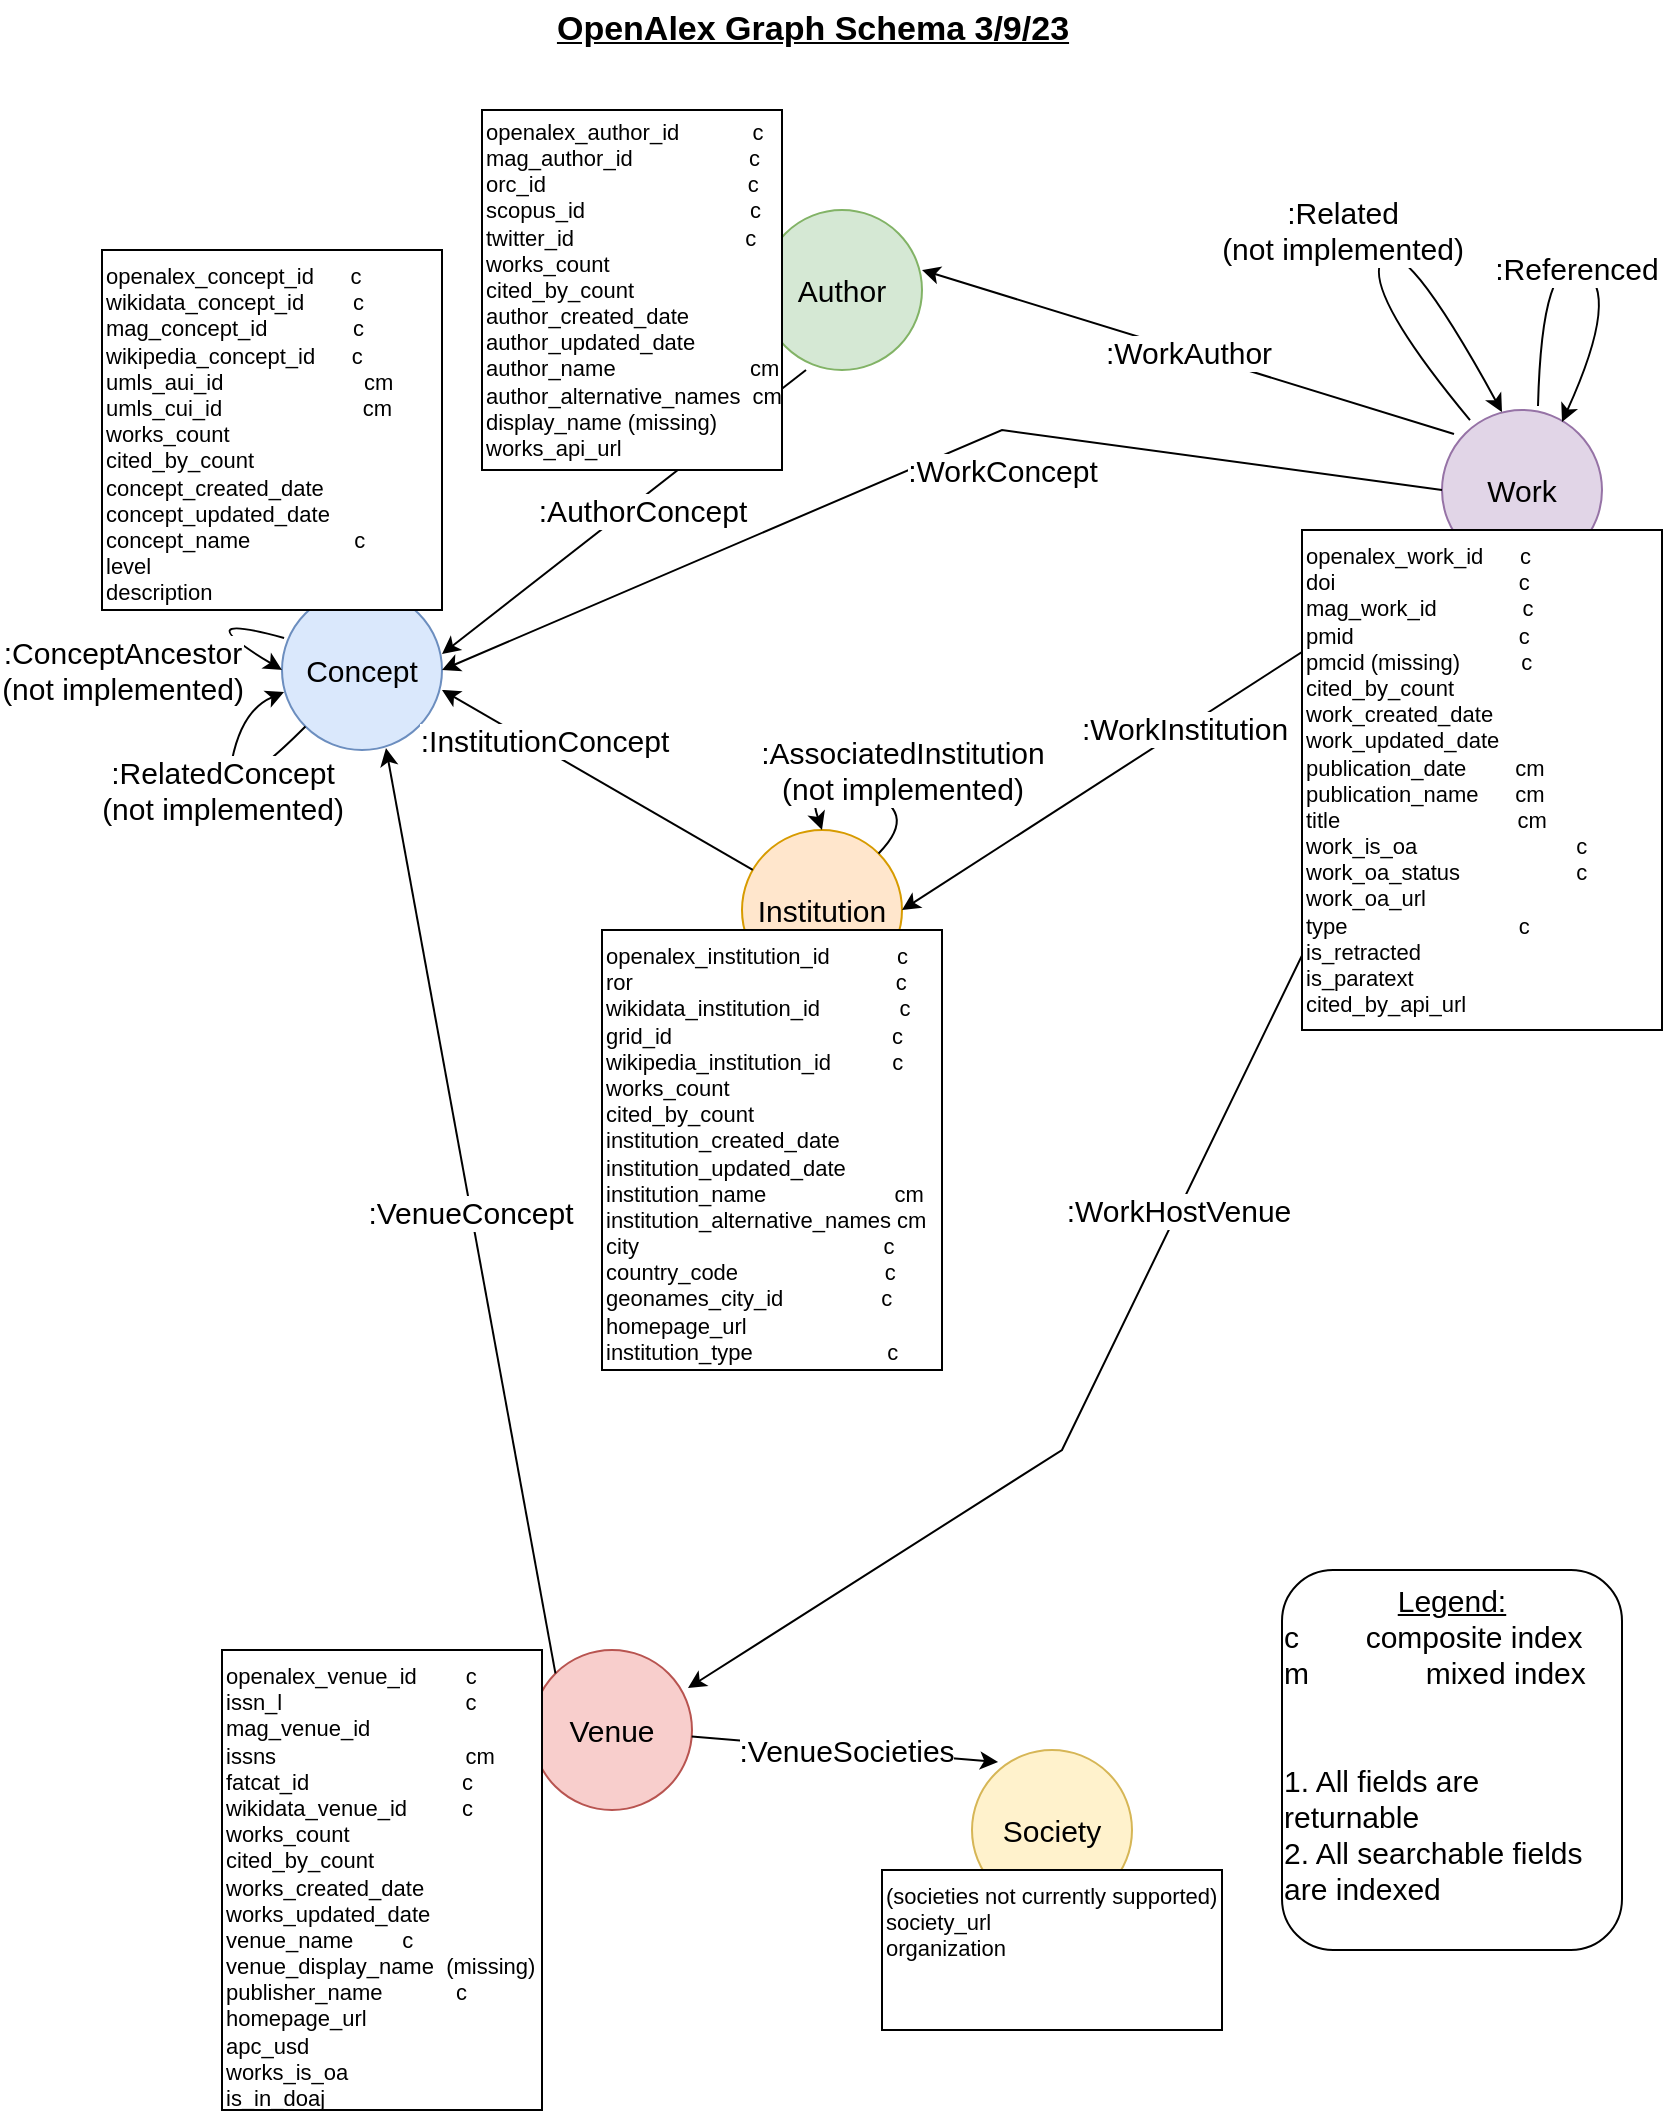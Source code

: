 <mxfile version="21.3.2" type="device">
  <diagram id="hYBQ7G32WPA3d8-V0ymF" name="Page-1">
    <mxGraphModel dx="932" dy="800" grid="1" gridSize="10" guides="1" tooltips="1" connect="1" arrows="1" fold="1" page="1" pageScale="1" pageWidth="850" pageHeight="1100" math="0" shadow="0">
      <root>
        <mxCell id="0" />
        <mxCell id="1" parent="0" />
        <mxCell id="spilQi4P8pxM-EPze6Mc-1" value="Author" style="ellipse;whiteSpace=wrap;html=1;aspect=fixed;fontSize=15;fillColor=#d5e8d4;strokeColor=#82b366;" parent="1" vertex="1">
          <mxGeometry x="390" y="120" width="80" height="80" as="geometry" />
        </mxCell>
        <mxCell id="spilQi4P8pxM-EPze6Mc-2" value="Work" style="ellipse;whiteSpace=wrap;html=1;aspect=fixed;fontSize=15;fillColor=#e1d5e7;strokeColor=#9673a6;" parent="1" vertex="1">
          <mxGeometry x="730" y="220" width="80" height="80" as="geometry" />
        </mxCell>
        <mxCell id="spilQi4P8pxM-EPze6Mc-3" value="Concept" style="ellipse;whiteSpace=wrap;html=1;aspect=fixed;fontSize=15;fillColor=#dae8fc;strokeColor=#6c8ebf;" parent="1" vertex="1">
          <mxGeometry x="150" y="310" width="80" height="80" as="geometry" />
        </mxCell>
        <mxCell id="spilQi4P8pxM-EPze6Mc-4" value="Venue" style="ellipse;whiteSpace=wrap;html=1;aspect=fixed;fontSize=15;fillColor=#f8cecc;strokeColor=#b85450;" parent="1" vertex="1">
          <mxGeometry x="275" y="840" width="80" height="80" as="geometry" />
        </mxCell>
        <mxCell id="spilQi4P8pxM-EPze6Mc-5" value="Institution" style="ellipse;whiteSpace=wrap;html=1;aspect=fixed;fontSize=15;fillColor=#ffe6cc;strokeColor=#d79b00;" parent="1" vertex="1">
          <mxGeometry x="380" y="430" width="80" height="80" as="geometry" />
        </mxCell>
        <mxCell id="spilQi4P8pxM-EPze6Mc-6" value=":AuthorConcept" style="endArrow=classic;html=1;rounded=0;fontSize=15;exitX=0.275;exitY=1;exitDx=0;exitDy=0;exitPerimeter=0;entryX=1;entryY=0.4;entryDx=0;entryDy=0;entryPerimeter=0;" parent="1" source="spilQi4P8pxM-EPze6Mc-1" target="spilQi4P8pxM-EPze6Mc-3" edge="1">
          <mxGeometry x="-0.067" y="5" width="50" height="50" relative="1" as="geometry">
            <mxPoint x="260" y="170" as="sourcePoint" />
            <mxPoint x="310" y="120" as="targetPoint" />
            <mxPoint as="offset" />
          </mxGeometry>
        </mxCell>
        <mxCell id="spilQi4P8pxM-EPze6Mc-8" value=":InstitutionConcept" style="endArrow=classic;html=1;rounded=0;fontSize=15;entryX=1;entryY=0.625;entryDx=0;entryDy=0;entryPerimeter=0;" parent="1" source="spilQi4P8pxM-EPze6Mc-5" target="spilQi4P8pxM-EPze6Mc-3" edge="1">
          <mxGeometry x="0.362" y="-4" width="50" height="50" relative="1" as="geometry">
            <mxPoint x="410" y="385" as="sourcePoint" />
            <mxPoint x="460" y="295" as="targetPoint" />
            <mxPoint as="offset" />
          </mxGeometry>
        </mxCell>
        <mxCell id="spilQi4P8pxM-EPze6Mc-9" value=":ConceptAncestor&lt;br&gt;(not implemented)" style="curved=1;endArrow=classic;html=1;rounded=0;fontSize=15;entryX=0;entryY=0.5;entryDx=0;entryDy=0;exitX=0.013;exitY=0.3;exitDx=0;exitDy=0;exitPerimeter=0;" parent="1" source="spilQi4P8pxM-EPze6Mc-3" target="spilQi4P8pxM-EPze6Mc-3" edge="1">
          <mxGeometry x="-0.048" y="-42" width="50" height="50" relative="1" as="geometry">
            <mxPoint x="160" y="320" as="sourcePoint" />
            <mxPoint x="140" y="210" as="targetPoint" />
            <Array as="points">
              <mxPoint x="100" y="320" />
            </Array>
            <mxPoint x="-8" y="-6" as="offset" />
          </mxGeometry>
        </mxCell>
        <mxCell id="spilQi4P8pxM-EPze6Mc-10" value=":RelatedConcept&lt;br&gt;(not implemented)" style="curved=1;endArrow=classic;html=1;rounded=0;fontSize=15;exitX=0;exitY=1;exitDx=0;exitDy=0;entryX=0.013;entryY=0.638;entryDx=0;entryDy=0;entryPerimeter=0;" parent="1" source="spilQi4P8pxM-EPze6Mc-3" target="spilQi4P8pxM-EPze6Mc-3" edge="1">
          <mxGeometry x="0.039" y="2" width="50" height="50" relative="1" as="geometry">
            <mxPoint x="10" y="440" as="sourcePoint" />
            <mxPoint x="60" y="390" as="targetPoint" />
            <Array as="points">
              <mxPoint x="120" y="420" />
              <mxPoint x="130" y="370" />
            </Array>
            <mxPoint as="offset" />
          </mxGeometry>
        </mxCell>
        <mxCell id="spilQi4P8pxM-EPze6Mc-12" value=":AssociatedInstitution&lt;br&gt;(not implemented)" style="curved=1;endArrow=classic;html=1;rounded=0;fontSize=15;entryX=0.5;entryY=0;entryDx=0;entryDy=0;exitX=1;exitY=0;exitDx=0;exitDy=0;" parent="1" source="spilQi4P8pxM-EPze6Mc-5" target="spilQi4P8pxM-EPze6Mc-5" edge="1">
          <mxGeometry x="-0.252" y="-16" width="50" height="50" relative="1" as="geometry">
            <mxPoint x="340" y="360" as="sourcePoint" />
            <mxPoint x="365" y="435" as="targetPoint" />
            <Array as="points">
              <mxPoint x="470" y="420" />
              <mxPoint x="410" y="400" />
            </Array>
            <mxPoint as="offset" />
          </mxGeometry>
        </mxCell>
        <mxCell id="spilQi4P8pxM-EPze6Mc-13" value="Society" style="ellipse;whiteSpace=wrap;html=1;aspect=fixed;fontSize=15;fillColor=#fff2cc;strokeColor=#d6b656;" parent="1" vertex="1">
          <mxGeometry x="495" y="890" width="80" height="80" as="geometry" />
        </mxCell>
        <mxCell id="spilQi4P8pxM-EPze6Mc-14" value=":VenueConcept" style="endArrow=classic;html=1;rounded=0;fontSize=15;exitX=0;exitY=0;exitDx=0;exitDy=0;entryX=0.65;entryY=0.988;entryDx=0;entryDy=0;entryPerimeter=0;" parent="1" source="spilQi4P8pxM-EPze6Mc-4" target="spilQi4P8pxM-EPze6Mc-3" edge="1">
          <mxGeometry width="50" height="50" relative="1" as="geometry">
            <mxPoint x="400" y="420" as="sourcePoint" />
            <mxPoint x="450" y="370" as="targetPoint" />
          </mxGeometry>
        </mxCell>
        <mxCell id="spilQi4P8pxM-EPze6Mc-15" value=":VenueSocieties" style="endArrow=classic;html=1;rounded=0;fontSize=15;entryX=0.163;entryY=0.075;entryDx=0;entryDy=0;entryPerimeter=0;" parent="1" source="spilQi4P8pxM-EPze6Mc-4" target="spilQi4P8pxM-EPze6Mc-13" edge="1">
          <mxGeometry width="50" height="50" relative="1" as="geometry">
            <mxPoint x="495" y="825" as="sourcePoint" />
            <mxPoint x="545" y="775" as="targetPoint" />
          </mxGeometry>
        </mxCell>
        <mxCell id="spilQi4P8pxM-EPze6Mc-19" value=":WorkAuthor" style="endArrow=classic;html=1;rounded=0;fontSize=15;exitX=0.075;exitY=0.15;exitDx=0;exitDy=0;exitPerimeter=0;entryX=1;entryY=0.375;entryDx=0;entryDy=0;entryPerimeter=0;" parent="1" source="spilQi4P8pxM-EPze6Mc-2" target="spilQi4P8pxM-EPze6Mc-1" edge="1">
          <mxGeometry width="50" height="50" relative="1" as="geometry">
            <mxPoint x="560" y="220" as="sourcePoint" />
            <mxPoint x="610" y="170" as="targetPoint" />
          </mxGeometry>
        </mxCell>
        <mxCell id="spilQi4P8pxM-EPze6Mc-21" value=":WorkConcept" style="endArrow=classic;html=1;rounded=0;fontSize=15;exitX=0;exitY=0.5;exitDx=0;exitDy=0;entryX=1;entryY=0.5;entryDx=0;entryDy=0;" parent="1" source="spilQi4P8pxM-EPze6Mc-2" target="spilQi4P8pxM-EPze6Mc-3" edge="1">
          <mxGeometry x="-0.127" y="18" width="50" height="50" relative="1" as="geometry">
            <mxPoint x="480" y="300" as="sourcePoint" />
            <mxPoint x="530" y="250" as="targetPoint" />
            <Array as="points">
              <mxPoint x="510" y="230" />
            </Array>
            <mxPoint as="offset" />
          </mxGeometry>
        </mxCell>
        <mxCell id="spilQi4P8pxM-EPze6Mc-24" value="openalex_author_id &amp;nbsp; &amp;nbsp; &amp;nbsp; &amp;nbsp; &amp;nbsp; &amp;nbsp;c&lt;br&gt;mag_author_id &amp;nbsp; &amp;nbsp; &amp;nbsp; &amp;nbsp; &amp;nbsp; &amp;nbsp; &amp;nbsp; &amp;nbsp; &amp;nbsp; c&lt;br&gt;orc_id &amp;nbsp; &amp;nbsp; &amp;nbsp; &amp;nbsp; &amp;nbsp; &amp;nbsp; &amp;nbsp; &amp;nbsp; &amp;nbsp; &amp;nbsp; &amp;nbsp; &amp;nbsp; &amp;nbsp; &amp;nbsp; &amp;nbsp; &amp;nbsp; c&lt;br&gt;scopus_id &amp;nbsp; &amp;nbsp; &amp;nbsp; &amp;nbsp; &amp;nbsp; &amp;nbsp; &amp;nbsp; &amp;nbsp; &amp;nbsp; &amp;nbsp; &amp;nbsp; &amp;nbsp; &amp;nbsp; c&amp;nbsp;&lt;br&gt;twitter_id &amp;nbsp; &amp;nbsp; &amp;nbsp; &amp;nbsp; &amp;nbsp; &amp;nbsp; &amp;nbsp; &amp;nbsp; &amp;nbsp; &amp;nbsp; &amp;nbsp; &amp;nbsp; &amp;nbsp; &amp;nbsp;c&lt;br&gt;works_count&lt;br&gt;cited_by_count&lt;br&gt;author_created_date&lt;br&gt;author_updated_date&lt;br&gt;author_name &amp;nbsp; &amp;nbsp; &amp;nbsp; &amp;nbsp; &amp;nbsp; &amp;nbsp; &amp;nbsp; &amp;nbsp; &amp;nbsp; &amp;nbsp; &amp;nbsp;cm&lt;br&gt;author_alternative_names &amp;nbsp;cm&lt;br&gt;display_name (missing)&lt;br&gt;works_api_url" style="whiteSpace=wrap;html=1;fontSize=11;align=left;verticalAlign=middle;labelPosition=center;verticalLabelPosition=middle;" parent="1" vertex="1">
          <mxGeometry x="250" y="70" width="150" height="180" as="geometry" />
        </mxCell>
        <mxCell id="spilQi4P8pxM-EPze6Mc-25" value="openalex_concept_id &amp;nbsp; &amp;nbsp; &amp;nbsp;c&lt;br&gt;wikidata_concept_id &amp;nbsp; &amp;nbsp; &amp;nbsp; &amp;nbsp;c&lt;br&gt;mag_concept_id &amp;nbsp; &amp;nbsp; &amp;nbsp; &amp;nbsp; &amp;nbsp; &amp;nbsp; &amp;nbsp;c&lt;br&gt;wikipedia_concept_id &amp;nbsp; &amp;nbsp; &amp;nbsp;c&lt;br&gt;umls_aui_id &amp;nbsp; &amp;nbsp; &amp;nbsp; &amp;nbsp; &amp;nbsp; &amp;nbsp; &amp;nbsp; &amp;nbsp; &amp;nbsp; &amp;nbsp; &amp;nbsp; cm&lt;br&gt;umls_cui_id &amp;nbsp; &amp;nbsp; &amp;nbsp; &amp;nbsp; &amp;nbsp; &amp;nbsp; &amp;nbsp; &amp;nbsp; &amp;nbsp; &amp;nbsp; &amp;nbsp; cm&lt;br&gt;works_count&lt;br&gt;cited_by_count&lt;br&gt;concept_created_date&lt;br&gt;concept_updated_date&lt;br&gt;concept_name &amp;nbsp; &amp;nbsp; &amp;nbsp; &amp;nbsp; &amp;nbsp; &amp;nbsp; &amp;nbsp; &amp;nbsp; c&lt;br&gt;level&lt;br&gt;description" style="whiteSpace=wrap;html=1;fontSize=11;align=left;verticalAlign=top;" parent="1" vertex="1">
          <mxGeometry x="60" y="140" width="170" height="180" as="geometry" />
        </mxCell>
        <mxCell id="spilQi4P8pxM-EPze6Mc-26" value="openalex_institution_id &amp;nbsp; &amp;nbsp; &amp;nbsp; &amp;nbsp; &amp;nbsp; c&lt;br&gt;ror &amp;nbsp; &amp;nbsp; &amp;nbsp; &amp;nbsp; &amp;nbsp; &amp;nbsp; &amp;nbsp; &amp;nbsp; &amp;nbsp; &amp;nbsp; &amp;nbsp; &amp;nbsp; &amp;nbsp; &amp;nbsp; &amp;nbsp; &amp;nbsp; &amp;nbsp; &amp;nbsp; &amp;nbsp; &amp;nbsp; &amp;nbsp; c&lt;br&gt;wikidata_institution_id &amp;nbsp; &amp;nbsp; &amp;nbsp; &amp;nbsp; &amp;nbsp; &amp;nbsp; c&lt;br&gt;grid_id &amp;nbsp; &amp;nbsp; &amp;nbsp; &amp;nbsp; &amp;nbsp; &amp;nbsp; &amp;nbsp; &amp;nbsp; &amp;nbsp; &amp;nbsp; &amp;nbsp; &amp;nbsp; &amp;nbsp; &amp;nbsp; &amp;nbsp; &amp;nbsp; &amp;nbsp; &amp;nbsp;c&lt;br&gt;wikipedia_institution_id &amp;nbsp; &amp;nbsp; &amp;nbsp; &amp;nbsp; &amp;nbsp;c&lt;br&gt;works_count&lt;br&gt;cited_by_count&lt;br&gt;institution_created_date&lt;br&gt;institution_updated_date&lt;br&gt;institution_name &amp;nbsp; &amp;nbsp; &amp;nbsp; &amp;nbsp; &amp;nbsp; &amp;nbsp; &amp;nbsp; &amp;nbsp; &amp;nbsp; &amp;nbsp; cm&lt;br&gt;institution_alternative_names cm&lt;br&gt;city &amp;nbsp; &amp;nbsp; &amp;nbsp; &amp;nbsp; &amp;nbsp; &amp;nbsp; &amp;nbsp; &amp;nbsp; &amp;nbsp; &amp;nbsp; &amp;nbsp; &amp;nbsp; &amp;nbsp; &amp;nbsp; &amp;nbsp; &amp;nbsp; &amp;nbsp; &amp;nbsp; &amp;nbsp; &amp;nbsp;c&lt;br&gt;country_code &amp;nbsp; &amp;nbsp; &amp;nbsp; &amp;nbsp; &amp;nbsp; &amp;nbsp; &amp;nbsp; &amp;nbsp; &amp;nbsp; &amp;nbsp; &amp;nbsp; &amp;nbsp;c&lt;br&gt;geonames_city_id &amp;nbsp; &amp;nbsp; &amp;nbsp; &amp;nbsp; &amp;nbsp; &amp;nbsp; &amp;nbsp; &amp;nbsp;c&lt;br&gt;homepage_url&lt;br&gt;institution_type &amp;nbsp; &amp;nbsp; &amp;nbsp; &amp;nbsp; &amp;nbsp; &amp;nbsp; &amp;nbsp; &amp;nbsp; &amp;nbsp; &amp;nbsp; &amp;nbsp;c" style="whiteSpace=wrap;html=1;fontSize=11;align=left;verticalAlign=top;" parent="1" vertex="1">
          <mxGeometry x="310" y="480" width="170" height="220" as="geometry" />
        </mxCell>
        <mxCell id="spilQi4P8pxM-EPze6Mc-27" value=":WorkInstitution" style="endArrow=classic;html=1;rounded=0;fontSize=15;exitX=0;exitY=1;exitDx=0;exitDy=0;entryX=1;entryY=0.5;entryDx=0;entryDy=0;" parent="1" source="spilQi4P8pxM-EPze6Mc-2" target="spilQi4P8pxM-EPze6Mc-5" edge="1">
          <mxGeometry width="50" height="50" relative="1" as="geometry">
            <mxPoint x="620" y="370" as="sourcePoint" />
            <mxPoint x="670" y="320" as="targetPoint" />
          </mxGeometry>
        </mxCell>
        <mxCell id="spilQi4P8pxM-EPze6Mc-28" value=":WorkHostVenue" style="endArrow=classic;html=1;rounded=0;fontSize=15;exitX=0.288;exitY=1.013;exitDx=0;exitDy=0;exitPerimeter=0;entryX=0.975;entryY=0.238;entryDx=0;entryDy=0;entryPerimeter=0;" parent="1" source="spilQi4P8pxM-EPze6Mc-2" target="spilQi4P8pxM-EPze6Mc-4" edge="1">
          <mxGeometry width="50" height="50" relative="1" as="geometry">
            <mxPoint x="400" y="680" as="sourcePoint" />
            <mxPoint x="450" y="630" as="targetPoint" />
            <Array as="points">
              <mxPoint x="540" y="740" />
            </Array>
          </mxGeometry>
        </mxCell>
        <mxCell id="spilQi4P8pxM-EPze6Mc-29" value=":Related&lt;br&gt;(not implemented)" style="curved=1;endArrow=classic;html=1;rounded=0;fontSize=15;exitX=0.175;exitY=0.063;exitDx=0;exitDy=0;exitPerimeter=0;entryX=0.375;entryY=0.013;entryDx=0;entryDy=0;entryPerimeter=0;" parent="1" source="spilQi4P8pxM-EPze6Mc-2" target="spilQi4P8pxM-EPze6Mc-2" edge="1">
          <mxGeometry x="-0.074" y="25" width="50" height="50" relative="1" as="geometry">
            <mxPoint x="680" y="110" as="sourcePoint" />
            <mxPoint x="730" y="60" as="targetPoint" />
            <Array as="points">
              <mxPoint x="690" y="160" />
              <mxPoint x="710" y="130" />
            </Array>
            <mxPoint as="offset" />
          </mxGeometry>
        </mxCell>
        <mxCell id="spilQi4P8pxM-EPze6Mc-30" value=":Referenced" style="curved=1;endArrow=classic;html=1;rounded=0;fontSize=15;exitX=0.6;exitY=-0.025;exitDx=0;exitDy=0;exitPerimeter=0;entryX=0.75;entryY=0.075;entryDx=0;entryDy=0;entryPerimeter=0;" parent="1" source="spilQi4P8pxM-EPze6Mc-2" target="spilQi4P8pxM-EPze6Mc-2" edge="1">
          <mxGeometry width="50" height="50" relative="1" as="geometry">
            <mxPoint x="760" y="90" as="sourcePoint" />
            <mxPoint x="820" y="220" as="targetPoint" />
            <Array as="points">
              <mxPoint x="780" y="140" />
              <mxPoint x="820" y="160" />
            </Array>
          </mxGeometry>
        </mxCell>
        <mxCell id="spilQi4P8pxM-EPze6Mc-31" value="openalex_work_id &amp;nbsp; &amp;nbsp; &amp;nbsp;c&lt;br&gt;doi &amp;nbsp; &amp;nbsp; &amp;nbsp; &amp;nbsp; &amp;nbsp; &amp;nbsp; &amp;nbsp; &amp;nbsp; &amp;nbsp; &amp;nbsp; &amp;nbsp; &amp;nbsp; &amp;nbsp; &amp;nbsp; &amp;nbsp;c&lt;br&gt;mag_work_id &amp;nbsp; &amp;nbsp; &amp;nbsp; &amp;nbsp; &amp;nbsp; &amp;nbsp; &amp;nbsp;c&lt;br&gt;pmid &amp;nbsp; &amp;nbsp; &amp;nbsp; &amp;nbsp; &amp;nbsp; &amp;nbsp; &amp;nbsp; &amp;nbsp; &amp;nbsp; &amp;nbsp; &amp;nbsp; &amp;nbsp; &amp;nbsp; c&lt;br&gt;pmcid (missing) &amp;nbsp; &amp;nbsp; &amp;nbsp; &amp;nbsp; &amp;nbsp;c&lt;br&gt;cited_by_count&lt;br&gt;work_created_date&lt;br&gt;work_updated_date&lt;br&gt;publication_date &amp;nbsp; &amp;nbsp; &amp;nbsp; &amp;nbsp;cm&lt;br&gt;publication_name &amp;nbsp; &amp;nbsp; &amp;nbsp;cm&lt;br&gt;title &amp;nbsp; &amp;nbsp; &amp;nbsp; &amp;nbsp; &amp;nbsp; &amp;nbsp; &amp;nbsp; &amp;nbsp; &amp;nbsp; &amp;nbsp; &amp;nbsp; &amp;nbsp; &amp;nbsp; &amp;nbsp; cm&lt;br&gt;work_is_oa &amp;nbsp; &amp;nbsp; &amp;nbsp; &amp;nbsp; &amp;nbsp; &amp;nbsp; &amp;nbsp; &amp;nbsp; &amp;nbsp; &amp;nbsp; &amp;nbsp; &amp;nbsp; &amp;nbsp;c&lt;br&gt;work_oa_status &amp;nbsp; &amp;nbsp; &amp;nbsp; &amp;nbsp; &amp;nbsp; &amp;nbsp; &amp;nbsp; &amp;nbsp; &amp;nbsp; c&lt;br&gt;work_oa_url &amp;nbsp; &amp;nbsp; &amp;nbsp; &amp;nbsp; &amp;nbsp; &amp;nbsp; &amp;nbsp; &amp;nbsp; &amp;nbsp; &amp;nbsp; &amp;nbsp; &amp;nbsp;&lt;br&gt;type &amp;nbsp; &amp;nbsp; &amp;nbsp; &amp;nbsp; &amp;nbsp; &amp;nbsp; &amp;nbsp; &amp;nbsp; &amp;nbsp; &amp;nbsp; &amp;nbsp; &amp;nbsp; &amp;nbsp; &amp;nbsp;c&lt;br&gt;is_retracted&lt;br&gt;is_paratext&lt;br&gt;cited_by_api_url" style="whiteSpace=wrap;html=1;fontSize=11;align=left;verticalAlign=top;" parent="1" vertex="1">
          <mxGeometry x="660" y="280" width="180" height="250" as="geometry" />
        </mxCell>
        <mxCell id="spilQi4P8pxM-EPze6Mc-32" value="openalex_venue_id &amp;nbsp; &amp;nbsp; &amp;nbsp; &amp;nbsp;c&lt;br&gt;issn_l &amp;nbsp; &amp;nbsp; &amp;nbsp; &amp;nbsp; &amp;nbsp; &amp;nbsp; &amp;nbsp; &amp;nbsp; &amp;nbsp; &amp;nbsp; &amp;nbsp; &amp;nbsp; &amp;nbsp; &amp;nbsp; &amp;nbsp;c&lt;br&gt;mag_venue_id&lt;br&gt;issns &amp;nbsp; &amp;nbsp; &amp;nbsp; &amp;nbsp; &amp;nbsp; &amp;nbsp; &amp;nbsp; &amp;nbsp; &amp;nbsp; &amp;nbsp; &amp;nbsp; &amp;nbsp; &amp;nbsp; &amp;nbsp; &amp;nbsp; cm&lt;br&gt;fatcat_id &amp;nbsp; &amp;nbsp; &amp;nbsp; &amp;nbsp; &amp;nbsp; &amp;nbsp; &amp;nbsp; &amp;nbsp; &amp;nbsp; &amp;nbsp; &amp;nbsp; &amp;nbsp; c&lt;br&gt;wikidata_venue_id &amp;nbsp; &amp;nbsp; &amp;nbsp; &amp;nbsp; c&lt;br&gt;works_count&lt;br&gt;cited_by_count&lt;br&gt;works_created_date&lt;br&gt;works_updated_date&lt;br&gt;venue_name&lt;span style=&quot;white-space: pre;&quot;&gt;	&lt;span style=&quot;white-space: pre;&quot;&gt;	      c&lt;/span&gt;&lt;/span&gt;&lt;br&gt;venue_display_name &amp;nbsp;(missing)&lt;br&gt;publisher_name &amp;nbsp; &amp;nbsp; &amp;nbsp; &amp;nbsp; &amp;nbsp; &amp;nbsp;c&lt;br&gt;homepage_url&lt;br&gt;apc_usd&lt;br&gt;works_is_oa&lt;br&gt;is_in_doaj" style="whiteSpace=wrap;html=1;fontSize=11;align=left;verticalAlign=top;" parent="1" vertex="1">
          <mxGeometry x="120" y="840" width="160" height="230" as="geometry" />
        </mxCell>
        <mxCell id="spilQi4P8pxM-EPze6Mc-33" value="(societies not currently supported)&lt;br&gt;society_url&lt;br&gt;organization" style="whiteSpace=wrap;html=1;fontSize=11;align=left;verticalAlign=top;" parent="1" vertex="1">
          <mxGeometry x="450" y="950" width="170" height="80" as="geometry" />
        </mxCell>
        <mxCell id="POZUu7Ot7JV2obCLSrtn-1" value="OpenAlex Graph Schema 3/9/23&lt;br style=&quot;font-size: 17px;&quot;&gt;" style="text;html=1;align=center;verticalAlign=middle;resizable=0;points=[];autosize=1;strokeColor=none;fillColor=none;fontSize=17;fontStyle=5" parent="1" vertex="1">
          <mxGeometry x="275" y="15" width="280" height="30" as="geometry" />
        </mxCell>
        <mxCell id="POZUu7Ot7JV2obCLSrtn-4" value="&lt;font style=&quot;font-size: 15px;&quot;&gt;&lt;u&gt;Legend:&lt;/u&gt;&lt;br&gt;&lt;/font&gt;&lt;div style=&quot;text-align: left; font-size: 15px;&quot;&gt;&lt;font style=&quot;font-size: 15px;&quot;&gt;c &amp;nbsp; &amp;nbsp; &amp;nbsp; &amp;nbsp;composite index&lt;/font&gt;&lt;/div&gt;&lt;div style=&quot;text-align: left; font-size: 15px;&quot;&gt;&lt;font style=&quot;font-size: 15px;&quot;&gt;m &amp;nbsp; &amp;nbsp; &amp;nbsp; &amp;nbsp; &amp;nbsp; &amp;nbsp; &amp;nbsp;mixed index&lt;/font&gt;&lt;/div&gt;&lt;div style=&quot;text-align: left; font-size: 15px;&quot;&gt;&lt;font style=&quot;font-size: 15px;&quot;&gt;&lt;br&gt;&lt;/font&gt;&lt;/div&gt;&lt;div style=&quot;text-align: left; font-size: 15px;&quot;&gt;&lt;font style=&quot;font-size: 15px;&quot;&gt;&lt;br&gt;&lt;/font&gt;&lt;/div&gt;&lt;div style=&quot;text-align: left; font-size: 15px;&quot;&gt;&lt;font style=&quot;font-size: 15px;&quot;&gt;1. All fields are returnable&lt;/font&gt;&lt;/div&gt;&lt;div style=&quot;text-align: left; font-size: 15px;&quot;&gt;&lt;font style=&quot;font-size: 15px;&quot;&gt;2. All searchable fields are &lt;/font&gt;indexed&lt;/div&gt;" style="rounded=1;whiteSpace=wrap;html=1;verticalAlign=top;" parent="1" vertex="1">
          <mxGeometry x="650" y="800" width="170" height="190" as="geometry" />
        </mxCell>
      </root>
    </mxGraphModel>
  </diagram>
</mxfile>
